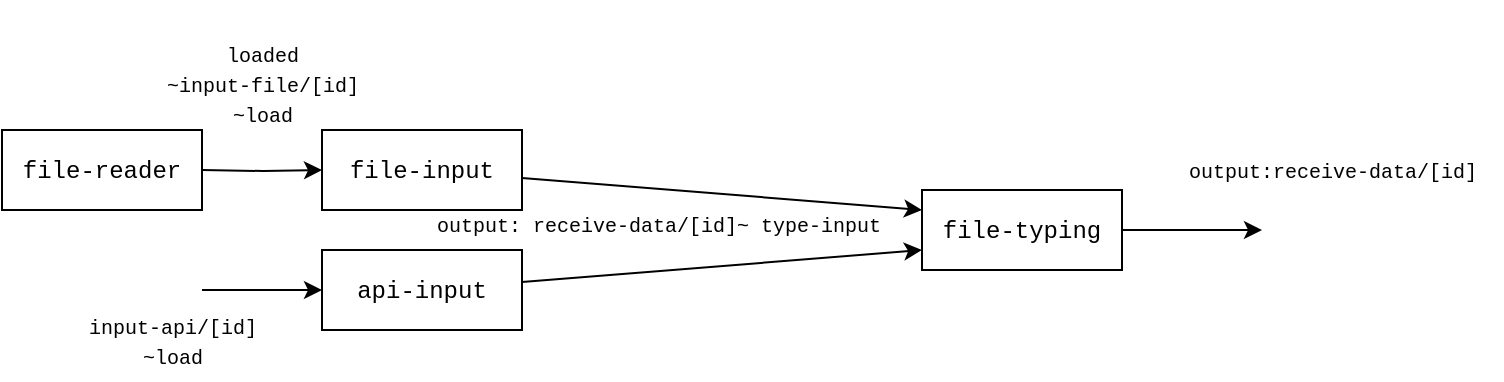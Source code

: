 <mxfile version="21.3.8" type="device">
  <diagram name="Página-1" id="zgyrW9RWvXufpdP6eIgH">
    <mxGraphModel dx="1250" dy="270" grid="1" gridSize="10" guides="1" tooltips="1" connect="1" arrows="1" fold="1" page="1" pageScale="1" pageWidth="750" pageHeight="850" math="0" shadow="0">
      <root>
        <mxCell id="0" />
        <mxCell id="1" parent="0" />
        <mxCell id="3JhdBazJ__C7a47pZKHN-4" style="edgeStyle=orthogonalEdgeStyle;rounded=0;orthogonalLoop=1;jettySize=auto;html=1;entryX=0;entryY=0.5;entryDx=0;entryDy=0;" parent="1" target="3JhdBazJ__C7a47pZKHN-1" edge="1">
          <mxGeometry relative="1" as="geometry">
            <mxPoint x="80" y="180" as="targetPoint" />
            <mxPoint x="80" y="180" as="sourcePoint" />
          </mxGeometry>
        </mxCell>
        <mxCell id="3JhdBazJ__C7a47pZKHN-6" style="rounded=0;orthogonalLoop=1;jettySize=auto;html=1;entryX=0;entryY=0.25;entryDx=0;entryDy=0;" parent="1" source="3JhdBazJ__C7a47pZKHN-1" target="3JhdBazJ__C7a47pZKHN-3" edge="1">
          <mxGeometry relative="1" as="geometry" />
        </mxCell>
        <mxCell id="3JhdBazJ__C7a47pZKHN-1" value="&lt;div&gt;&lt;font face=&quot;Courier New&quot;&gt;file-input&lt;/font&gt;&lt;/div&gt;" style="rounded=0;whiteSpace=wrap;html=1;" parent="1" vertex="1">
          <mxGeometry x="140" y="160" width="100" height="40" as="geometry" />
        </mxCell>
        <mxCell id="3JhdBazJ__C7a47pZKHN-7" style="rounded=0;orthogonalLoop=1;jettySize=auto;html=1;entryX=0;entryY=0.75;entryDx=0;entryDy=0;" parent="1" source="3JhdBazJ__C7a47pZKHN-2" target="3JhdBazJ__C7a47pZKHN-3" edge="1">
          <mxGeometry relative="1" as="geometry" />
        </mxCell>
        <mxCell id="3JhdBazJ__C7a47pZKHN-2" value="&lt;font face=&quot;Courier New&quot;&gt;api-input&lt;/font&gt;" style="rounded=0;whiteSpace=wrap;html=1;" parent="1" vertex="1">
          <mxGeometry x="140" y="220" width="100" height="40" as="geometry" />
        </mxCell>
        <mxCell id="3JhdBazJ__C7a47pZKHN-11" style="edgeStyle=orthogonalEdgeStyle;rounded=0;orthogonalLoop=1;jettySize=auto;html=1;" parent="1" source="3JhdBazJ__C7a47pZKHN-3" edge="1">
          <mxGeometry relative="1" as="geometry">
            <mxPoint x="610" y="210" as="targetPoint" />
          </mxGeometry>
        </mxCell>
        <mxCell id="3JhdBazJ__C7a47pZKHN-3" value="&lt;div&gt;&lt;font face=&quot;Courier New&quot;&gt;file-typing&lt;/font&gt;&lt;/div&gt;" style="rounded=0;whiteSpace=wrap;html=1;" parent="1" vertex="1">
          <mxGeometry x="440" y="190" width="100" height="40" as="geometry" />
        </mxCell>
        <mxCell id="3JhdBazJ__C7a47pZKHN-5" style="edgeStyle=orthogonalEdgeStyle;rounded=0;orthogonalLoop=1;jettySize=auto;html=1;entryX=0;entryY=0.5;entryDx=0;entryDy=0;" parent="1" edge="1">
          <mxGeometry relative="1" as="geometry">
            <mxPoint x="140" y="240" as="targetPoint" />
            <mxPoint x="80" y="240" as="sourcePoint" />
          </mxGeometry>
        </mxCell>
        <mxCell id="3JhdBazJ__C7a47pZKHN-12" value="&lt;br&gt;&lt;div&gt;&lt;font style=&quot;font-size: 10px;&quot; face=&quot;Courier New&quot;&gt;loaded&lt;/font&gt;&lt;/div&gt;&lt;div&gt;&lt;font style=&quot;font-size: 10px;&quot; face=&quot;Courier New&quot;&gt;~input-file/[id]&lt;/font&gt;&lt;/div&gt;&lt;div&gt;&lt;font style=&quot;font-size: 10px;&quot; face=&quot;Courier New&quot;&gt;~load&lt;/font&gt;&lt;/div&gt;" style="text;html=1;align=center;verticalAlign=middle;resizable=0;points=[];autosize=1;strokeColor=none;fillColor=none;" parent="1" vertex="1">
          <mxGeometry x="45" y="95" width="130" height="70" as="geometry" />
        </mxCell>
        <mxCell id="3JhdBazJ__C7a47pZKHN-13" value="&lt;div&gt;&lt;font style=&quot;font-size: 10px;&quot; face=&quot;Courier New&quot;&gt;input-api/[id]&lt;/font&gt;&lt;/div&gt;&lt;div&gt;&lt;font style=&quot;font-size: 10px;&quot; face=&quot;Courier New&quot;&gt;~load&lt;/font&gt;&lt;/div&gt;" style="text;html=1;align=center;verticalAlign=middle;resizable=0;points=[];autosize=1;strokeColor=none;fillColor=none;" parent="1" vertex="1">
          <mxGeometry x="10" y="245" width="110" height="40" as="geometry" />
        </mxCell>
        <mxCell id="3JhdBazJ__C7a47pZKHN-14" value="&lt;div&gt;&lt;font style=&quot;font-size: 10px;&quot; face=&quot;Courier New&quot;&gt;output: receive-data/[id]~ type-input&lt;br&gt;&lt;/font&gt;&lt;/div&gt;" style="text;html=1;align=center;verticalAlign=middle;resizable=0;points=[];autosize=1;strokeColor=none;fillColor=none;" parent="1" vertex="1">
          <mxGeometry x="178" y="192" width="260" height="30" as="geometry" />
        </mxCell>
        <mxCell id="3JhdBazJ__C7a47pZKHN-18" value="&lt;div&gt;&lt;font style=&quot;font-size: 10px;&quot; face=&quot;Courier New&quot;&gt;output:receive-data/[id]&lt;br&gt;&lt;/font&gt;&lt;/div&gt;" style="text;html=1;align=center;verticalAlign=middle;resizable=0;points=[];autosize=1;strokeColor=none;fillColor=none;" parent="1" vertex="1">
          <mxGeometry x="560" y="165" width="170" height="30" as="geometry" />
        </mxCell>
        <mxCell id="7jk3qTje4SU6_KeTLvPt-2" value="&lt;div&gt;&lt;font face=&quot;Courier New&quot;&gt;file-reader&lt;/font&gt;&lt;/div&gt;" style="rounded=0;whiteSpace=wrap;html=1;" vertex="1" parent="1">
          <mxGeometry x="-20" y="160" width="100" height="40" as="geometry" />
        </mxCell>
      </root>
    </mxGraphModel>
  </diagram>
</mxfile>
